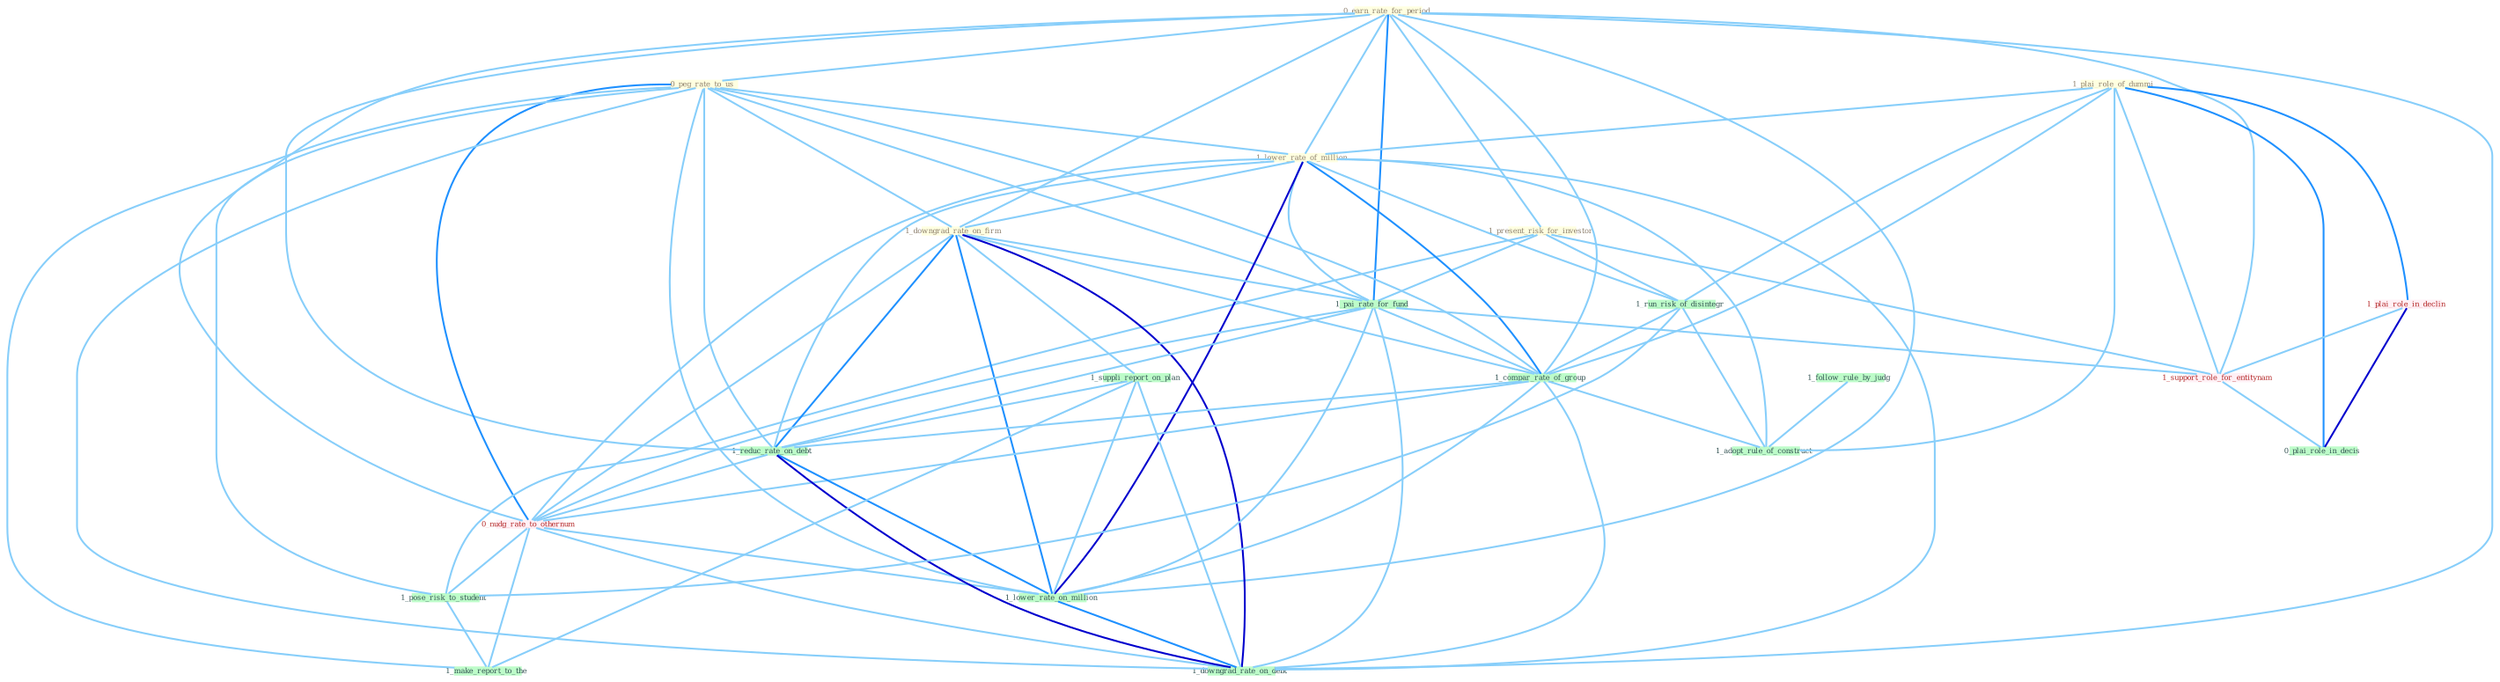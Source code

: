 Graph G{ 
    node
    [shape=polygon,style=filled,width=.5,height=.06,color="#BDFCC9",fixedsize=true,fontsize=4,
    fontcolor="#2f4f4f"];
    {node
    [color="#ffffe0", fontcolor="#8b7d6b"] "0_earn_rate_for_period " "0_peg_rate_to_us " "1_present_risk_for_investor " "1_plai_role_of_dummi " "1_lower_rate_of_million " "1_downgrad_rate_on_firm "}
{node [color="#fff0f5", fontcolor="#b22222"] "1_plai_role_in_declin " "0_nudg_rate_to_othernum " "1_support_role_for_entitynam "}
edge [color="#B0E2FF"];

	"0_earn_rate_for_period " -- "0_peg_rate_to_us " [w="1", color="#87cefa" ];
	"0_earn_rate_for_period " -- "1_present_risk_for_investor " [w="1", color="#87cefa" ];
	"0_earn_rate_for_period " -- "1_lower_rate_of_million " [w="1", color="#87cefa" ];
	"0_earn_rate_for_period " -- "1_downgrad_rate_on_firm " [w="1", color="#87cefa" ];
	"0_earn_rate_for_period " -- "1_pai_rate_for_fund " [w="2", color="#1e90ff" , len=0.8];
	"0_earn_rate_for_period " -- "1_compar_rate_of_group " [w="1", color="#87cefa" ];
	"0_earn_rate_for_period " -- "1_reduc_rate_on_debt " [w="1", color="#87cefa" ];
	"0_earn_rate_for_period " -- "0_nudg_rate_to_othernum " [w="1", color="#87cefa" ];
	"0_earn_rate_for_period " -- "1_support_role_for_entitynam " [w="1", color="#87cefa" ];
	"0_earn_rate_for_period " -- "1_lower_rate_on_million " [w="1", color="#87cefa" ];
	"0_earn_rate_for_period " -- "1_downgrad_rate_on_debt " [w="1", color="#87cefa" ];
	"0_peg_rate_to_us " -- "1_lower_rate_of_million " [w="1", color="#87cefa" ];
	"0_peg_rate_to_us " -- "1_downgrad_rate_on_firm " [w="1", color="#87cefa" ];
	"0_peg_rate_to_us " -- "1_pai_rate_for_fund " [w="1", color="#87cefa" ];
	"0_peg_rate_to_us " -- "1_compar_rate_of_group " [w="1", color="#87cefa" ];
	"0_peg_rate_to_us " -- "1_reduc_rate_on_debt " [w="1", color="#87cefa" ];
	"0_peg_rate_to_us " -- "0_nudg_rate_to_othernum " [w="2", color="#1e90ff" , len=0.8];
	"0_peg_rate_to_us " -- "1_pose_risk_to_student " [w="1", color="#87cefa" ];
	"0_peg_rate_to_us " -- "1_lower_rate_on_million " [w="1", color="#87cefa" ];
	"0_peg_rate_to_us " -- "1_downgrad_rate_on_debt " [w="1", color="#87cefa" ];
	"0_peg_rate_to_us " -- "1_make_report_to_the " [w="1", color="#87cefa" ];
	"1_present_risk_for_investor " -- "1_run_risk_of_disintegr " [w="1", color="#87cefa" ];
	"1_present_risk_for_investor " -- "1_pai_rate_for_fund " [w="1", color="#87cefa" ];
	"1_present_risk_for_investor " -- "1_support_role_for_entitynam " [w="1", color="#87cefa" ];
	"1_present_risk_for_investor " -- "1_pose_risk_to_student " [w="1", color="#87cefa" ];
	"1_plai_role_of_dummi " -- "1_lower_rate_of_million " [w="1", color="#87cefa" ];
	"1_plai_role_of_dummi " -- "1_run_risk_of_disintegr " [w="1", color="#87cefa" ];
	"1_plai_role_of_dummi " -- "1_plai_role_in_declin " [w="2", color="#1e90ff" , len=0.8];
	"1_plai_role_of_dummi " -- "1_compar_rate_of_group " [w="1", color="#87cefa" ];
	"1_plai_role_of_dummi " -- "1_support_role_for_entitynam " [w="1", color="#87cefa" ];
	"1_plai_role_of_dummi " -- "0_plai_role_in_decis " [w="2", color="#1e90ff" , len=0.8];
	"1_plai_role_of_dummi " -- "1_adopt_rule_of_construct " [w="1", color="#87cefa" ];
	"1_lower_rate_of_million " -- "1_downgrad_rate_on_firm " [w="1", color="#87cefa" ];
	"1_lower_rate_of_million " -- "1_run_risk_of_disintegr " [w="1", color="#87cefa" ];
	"1_lower_rate_of_million " -- "1_pai_rate_for_fund " [w="1", color="#87cefa" ];
	"1_lower_rate_of_million " -- "1_compar_rate_of_group " [w="2", color="#1e90ff" , len=0.8];
	"1_lower_rate_of_million " -- "1_reduc_rate_on_debt " [w="1", color="#87cefa" ];
	"1_lower_rate_of_million " -- "0_nudg_rate_to_othernum " [w="1", color="#87cefa" ];
	"1_lower_rate_of_million " -- "1_adopt_rule_of_construct " [w="1", color="#87cefa" ];
	"1_lower_rate_of_million " -- "1_lower_rate_on_million " [w="3", color="#0000cd" , len=0.6];
	"1_lower_rate_of_million " -- "1_downgrad_rate_on_debt " [w="1", color="#87cefa" ];
	"1_downgrad_rate_on_firm " -- "1_suppli_report_on_plan " [w="1", color="#87cefa" ];
	"1_downgrad_rate_on_firm " -- "1_pai_rate_for_fund " [w="1", color="#87cefa" ];
	"1_downgrad_rate_on_firm " -- "1_compar_rate_of_group " [w="1", color="#87cefa" ];
	"1_downgrad_rate_on_firm " -- "1_reduc_rate_on_debt " [w="2", color="#1e90ff" , len=0.8];
	"1_downgrad_rate_on_firm " -- "0_nudg_rate_to_othernum " [w="1", color="#87cefa" ];
	"1_downgrad_rate_on_firm " -- "1_lower_rate_on_million " [w="2", color="#1e90ff" , len=0.8];
	"1_downgrad_rate_on_firm " -- "1_downgrad_rate_on_debt " [w="3", color="#0000cd" , len=0.6];
	"1_run_risk_of_disintegr " -- "1_compar_rate_of_group " [w="1", color="#87cefa" ];
	"1_run_risk_of_disintegr " -- "1_pose_risk_to_student " [w="1", color="#87cefa" ];
	"1_run_risk_of_disintegr " -- "1_adopt_rule_of_construct " [w="1", color="#87cefa" ];
	"1_plai_role_in_declin " -- "1_support_role_for_entitynam " [w="1", color="#87cefa" ];
	"1_plai_role_in_declin " -- "0_plai_role_in_decis " [w="3", color="#0000cd" , len=0.6];
	"1_suppli_report_on_plan " -- "1_reduc_rate_on_debt " [w="1", color="#87cefa" ];
	"1_suppli_report_on_plan " -- "1_lower_rate_on_million " [w="1", color="#87cefa" ];
	"1_suppli_report_on_plan " -- "1_downgrad_rate_on_debt " [w="1", color="#87cefa" ];
	"1_suppli_report_on_plan " -- "1_make_report_to_the " [w="1", color="#87cefa" ];
	"1_pai_rate_for_fund " -- "1_compar_rate_of_group " [w="1", color="#87cefa" ];
	"1_pai_rate_for_fund " -- "1_reduc_rate_on_debt " [w="1", color="#87cefa" ];
	"1_pai_rate_for_fund " -- "0_nudg_rate_to_othernum " [w="1", color="#87cefa" ];
	"1_pai_rate_for_fund " -- "1_support_role_for_entitynam " [w="1", color="#87cefa" ];
	"1_pai_rate_for_fund " -- "1_lower_rate_on_million " [w="1", color="#87cefa" ];
	"1_pai_rate_for_fund " -- "1_downgrad_rate_on_debt " [w="1", color="#87cefa" ];
	"1_follow_rule_by_judg " -- "1_adopt_rule_of_construct " [w="1", color="#87cefa" ];
	"1_compar_rate_of_group " -- "1_reduc_rate_on_debt " [w="1", color="#87cefa" ];
	"1_compar_rate_of_group " -- "0_nudg_rate_to_othernum " [w="1", color="#87cefa" ];
	"1_compar_rate_of_group " -- "1_adopt_rule_of_construct " [w="1", color="#87cefa" ];
	"1_compar_rate_of_group " -- "1_lower_rate_on_million " [w="1", color="#87cefa" ];
	"1_compar_rate_of_group " -- "1_downgrad_rate_on_debt " [w="1", color="#87cefa" ];
	"1_reduc_rate_on_debt " -- "0_nudg_rate_to_othernum " [w="1", color="#87cefa" ];
	"1_reduc_rate_on_debt " -- "1_lower_rate_on_million " [w="2", color="#1e90ff" , len=0.8];
	"1_reduc_rate_on_debt " -- "1_downgrad_rate_on_debt " [w="3", color="#0000cd" , len=0.6];
	"0_nudg_rate_to_othernum " -- "1_pose_risk_to_student " [w="1", color="#87cefa" ];
	"0_nudg_rate_to_othernum " -- "1_lower_rate_on_million " [w="1", color="#87cefa" ];
	"0_nudg_rate_to_othernum " -- "1_downgrad_rate_on_debt " [w="1", color="#87cefa" ];
	"0_nudg_rate_to_othernum " -- "1_make_report_to_the " [w="1", color="#87cefa" ];
	"1_support_role_for_entitynam " -- "0_plai_role_in_decis " [w="1", color="#87cefa" ];
	"1_pose_risk_to_student " -- "1_make_report_to_the " [w="1", color="#87cefa" ];
	"1_lower_rate_on_million " -- "1_downgrad_rate_on_debt " [w="2", color="#1e90ff" , len=0.8];
}